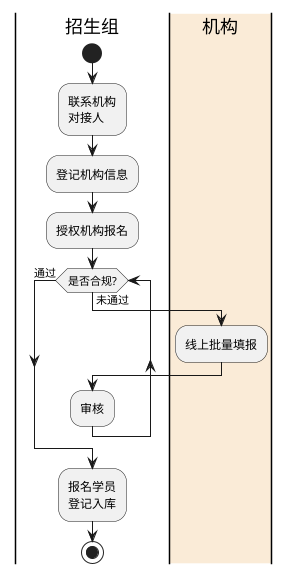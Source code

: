 @startuml
skinparam componentStyle uml2

|招生组|
start
:联系机构\n对接人;
:登记机构信息;
:授权机构报名;


while (是否合规?) is (未通过)
	|#AntiqueWhite|机构|
	:线上批量填报;
	|招生组|
	:审核;
endwhile (通过)

|招生组|
:报名学员\n登记入库;

stop

@enduml
